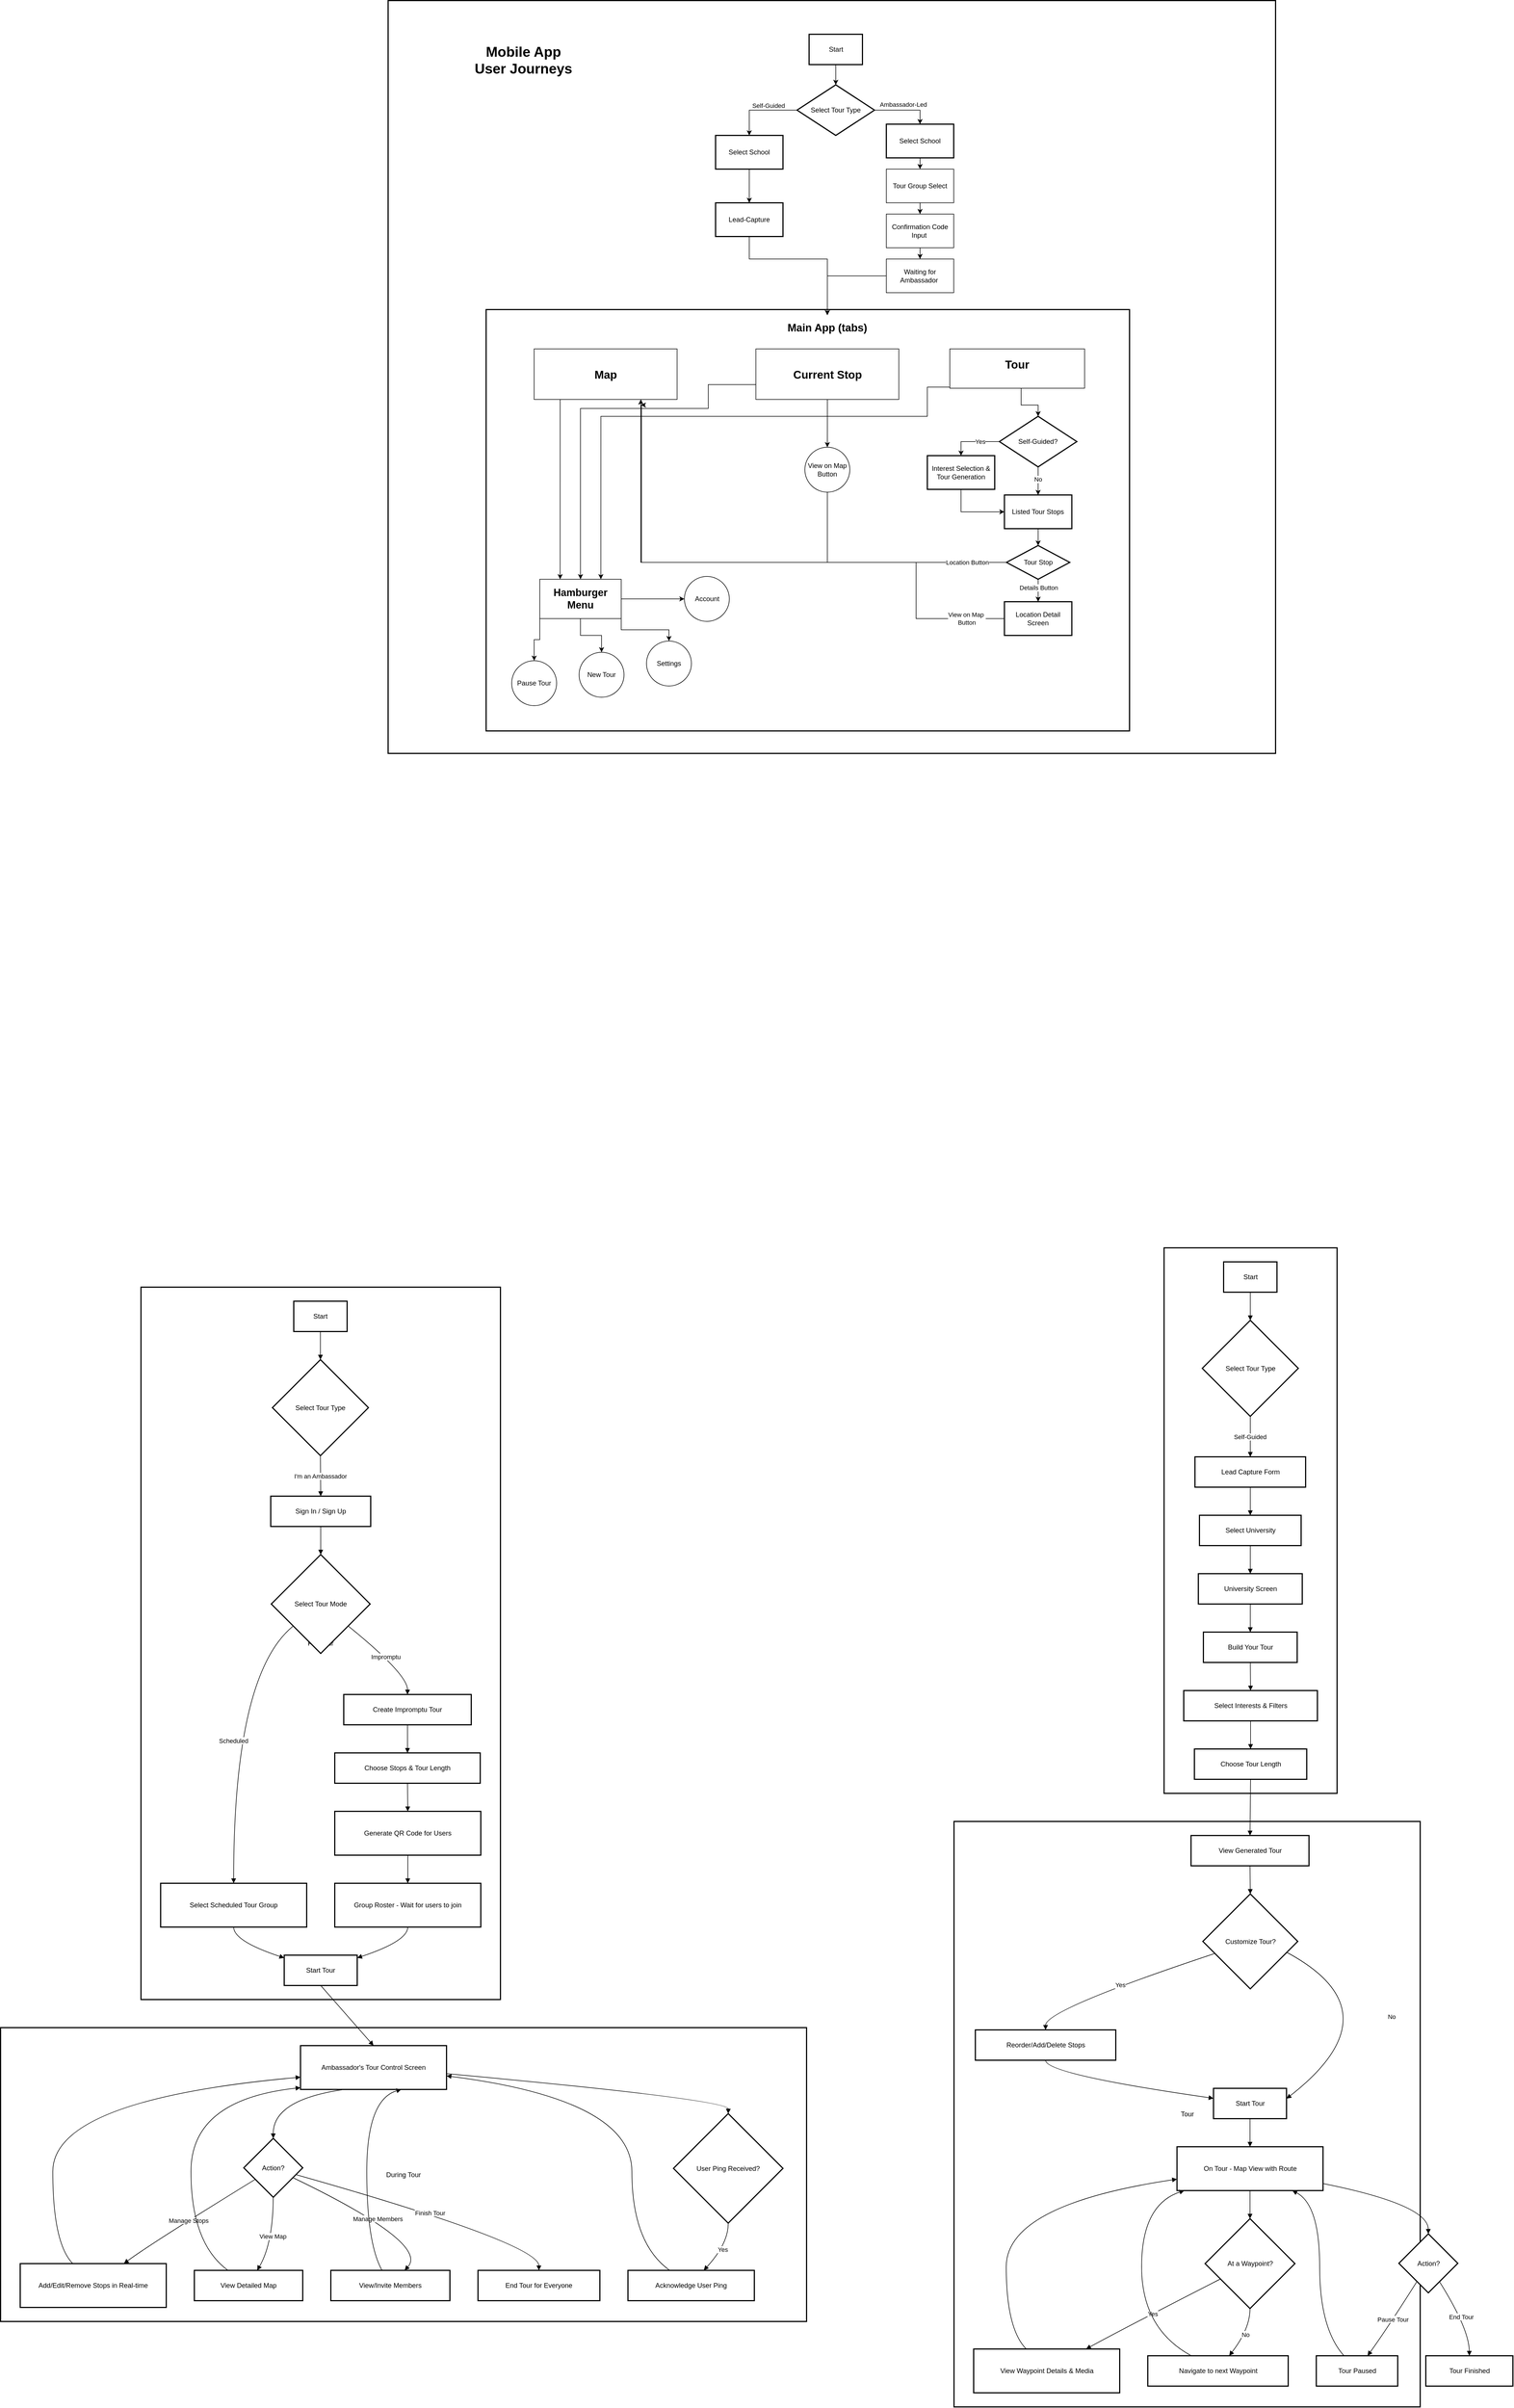 <mxfile version="28.1.2">
  <diagram name="Page-1" id="vpEQLEj9YnRDhis9yvVw">
    <mxGraphModel dx="3308" dy="1837" grid="1" gridSize="10" guides="1" tooltips="1" connect="1" arrows="1" fold="1" page="1" pageScale="1" pageWidth="850" pageHeight="1100" math="0" shadow="0">
      <root>
        <mxCell id="0" />
        <mxCell id="1" parent="0" />
        <mxCell id="KLSkpIB5NiqMdhKE8LB_-2" value="Tour" style="whiteSpace=wrap;strokeWidth=2;" parent="1" vertex="1">
          <mxGeometry x="227.5" y="3261" width="830" height="1042" as="geometry" />
        </mxCell>
        <mxCell id="KLSkpIB5NiqMdhKE8LB_-3" value="Pre-Tour" style="whiteSpace=wrap;strokeWidth=2;" parent="1" vertex="1">
          <mxGeometry x="601.5" y="2240" width="308" height="971" as="geometry" />
        </mxCell>
        <mxCell id="KLSkpIB5NiqMdhKE8LB_-4" value="Start" style="whiteSpace=wrap;strokeWidth=2;" parent="1" vertex="1">
          <mxGeometry x="707.5" y="2265" width="95" height="54" as="geometry" />
        </mxCell>
        <mxCell id="KLSkpIB5NiqMdhKE8LB_-5" value="Select Tour Type" style="rhombus;strokeWidth=2;whiteSpace=wrap;" parent="1" vertex="1">
          <mxGeometry x="669.5" y="2369" width="171" height="171" as="geometry" />
        </mxCell>
        <mxCell id="KLSkpIB5NiqMdhKE8LB_-6" value="Lead Capture Form" style="whiteSpace=wrap;strokeWidth=2;" parent="1" vertex="1">
          <mxGeometry x="656.5" y="2612" width="197" height="54" as="geometry" />
        </mxCell>
        <mxCell id="KLSkpIB5NiqMdhKE8LB_-7" value="Select University" style="whiteSpace=wrap;strokeWidth=2;" parent="1" vertex="1">
          <mxGeometry x="664.5" y="2716" width="181" height="54" as="geometry" />
        </mxCell>
        <mxCell id="KLSkpIB5NiqMdhKE8LB_-8" value="University Screen" style="whiteSpace=wrap;strokeWidth=2;" parent="1" vertex="1">
          <mxGeometry x="662.5" y="2820" width="185" height="54" as="geometry" />
        </mxCell>
        <mxCell id="KLSkpIB5NiqMdhKE8LB_-9" value="Build Your Tour" style="whiteSpace=wrap;strokeWidth=2;" parent="1" vertex="1">
          <mxGeometry x="671.5" y="2924" width="167" height="54" as="geometry" />
        </mxCell>
        <mxCell id="KLSkpIB5NiqMdhKE8LB_-10" value="Select Interests &amp; Filters" style="whiteSpace=wrap;strokeWidth=2;" parent="1" vertex="1">
          <mxGeometry x="636.5" y="3028" width="238" height="54" as="geometry" />
        </mxCell>
        <mxCell id="KLSkpIB5NiqMdhKE8LB_-11" value="Choose Tour Length" style="whiteSpace=wrap;strokeWidth=2;" parent="1" vertex="1">
          <mxGeometry x="655.5" y="3132" width="200" height="54" as="geometry" />
        </mxCell>
        <mxCell id="KLSkpIB5NiqMdhKE8LB_-12" value="View Generated Tour" style="whiteSpace=wrap;strokeWidth=2;" parent="1" vertex="1">
          <mxGeometry x="649.5" y="3286" width="210" height="54" as="geometry" />
        </mxCell>
        <mxCell id="KLSkpIB5NiqMdhKE8LB_-13" value="Customize Tour?" style="rhombus;strokeWidth=2;whiteSpace=wrap;" parent="1" vertex="1">
          <mxGeometry x="670.5" y="3390" width="169" height="169" as="geometry" />
        </mxCell>
        <mxCell id="KLSkpIB5NiqMdhKE8LB_-14" value="Reorder/Add/Delete Stops" style="whiteSpace=wrap;strokeWidth=2;" parent="1" vertex="1">
          <mxGeometry x="265.5" y="3632" width="250" height="54" as="geometry" />
        </mxCell>
        <mxCell id="KLSkpIB5NiqMdhKE8LB_-15" value="Start Tour" style="whiteSpace=wrap;strokeWidth=2;" parent="1" vertex="1">
          <mxGeometry x="689.5" y="3736" width="130" height="54" as="geometry" />
        </mxCell>
        <mxCell id="KLSkpIB5NiqMdhKE8LB_-16" value="On Tour - Map View with Route" style="whiteSpace=wrap;strokeWidth=2;" parent="1" vertex="1">
          <mxGeometry x="624.5" y="3840" width="260" height="78" as="geometry" />
        </mxCell>
        <mxCell id="KLSkpIB5NiqMdhKE8LB_-17" value="At a Waypoint?" style="rhombus;strokeWidth=2;whiteSpace=wrap;" parent="1" vertex="1">
          <mxGeometry x="674.5" y="3968" width="160" height="160" as="geometry" />
        </mxCell>
        <mxCell id="KLSkpIB5NiqMdhKE8LB_-18" value="View Waypoint Details &amp; Media" style="whiteSpace=wrap;strokeWidth=2;" parent="1" vertex="1">
          <mxGeometry x="262.5" y="4200" width="260" height="78" as="geometry" />
        </mxCell>
        <mxCell id="KLSkpIB5NiqMdhKE8LB_-19" value="Navigate to next Waypoint" style="whiteSpace=wrap;strokeWidth=2;" parent="1" vertex="1">
          <mxGeometry x="572.5" y="4212" width="250" height="54" as="geometry" />
        </mxCell>
        <mxCell id="KLSkpIB5NiqMdhKE8LB_-20" value="Action?" style="rhombus;strokeWidth=2;whiteSpace=wrap;" parent="1" vertex="1">
          <mxGeometry x="1019.5" y="3995" width="105" height="105" as="geometry" />
        </mxCell>
        <mxCell id="KLSkpIB5NiqMdhKE8LB_-21" value="Tour Paused" style="whiteSpace=wrap;strokeWidth=2;" parent="1" vertex="1">
          <mxGeometry x="872.5" y="4212" width="145" height="54" as="geometry" />
        </mxCell>
        <mxCell id="KLSkpIB5NiqMdhKE8LB_-22" value="Tour Finished" style="whiteSpace=wrap;strokeWidth=2;" parent="1" vertex="1">
          <mxGeometry x="1067.5" y="4212" width="155" height="54" as="geometry" />
        </mxCell>
        <mxCell id="KLSkpIB5NiqMdhKE8LB_-23" value="" style="curved=1;startArrow=none;endArrow=block;exitX=0.5;exitY=1;entryX=0.5;entryY=0;rounded=0;" parent="1" source="KLSkpIB5NiqMdhKE8LB_-4" target="KLSkpIB5NiqMdhKE8LB_-5" edge="1">
          <mxGeometry relative="1" as="geometry">
            <Array as="points" />
          </mxGeometry>
        </mxCell>
        <mxCell id="KLSkpIB5NiqMdhKE8LB_-24" value="Self-Guided" style="curved=1;startArrow=none;endArrow=block;exitX=0.5;exitY=1;entryX=0.5;entryY=0.01;rounded=0;" parent="1" source="KLSkpIB5NiqMdhKE8LB_-5" target="KLSkpIB5NiqMdhKE8LB_-6" edge="1">
          <mxGeometry relative="1" as="geometry">
            <Array as="points" />
          </mxGeometry>
        </mxCell>
        <mxCell id="KLSkpIB5NiqMdhKE8LB_-25" value="" style="curved=1;startArrow=none;endArrow=block;exitX=0.5;exitY=1.01;entryX=0.5;entryY=0.01;rounded=0;" parent="1" source="KLSkpIB5NiqMdhKE8LB_-6" target="KLSkpIB5NiqMdhKE8LB_-7" edge="1">
          <mxGeometry relative="1" as="geometry">
            <Array as="points" />
          </mxGeometry>
        </mxCell>
        <mxCell id="KLSkpIB5NiqMdhKE8LB_-26" value="" style="curved=1;startArrow=none;endArrow=block;exitX=0.5;exitY=1.01;entryX=0.5;entryY=0.01;rounded=0;" parent="1" source="KLSkpIB5NiqMdhKE8LB_-7" target="KLSkpIB5NiqMdhKE8LB_-8" edge="1">
          <mxGeometry relative="1" as="geometry">
            <Array as="points" />
          </mxGeometry>
        </mxCell>
        <mxCell id="KLSkpIB5NiqMdhKE8LB_-27" value="" style="curved=1;startArrow=none;endArrow=block;exitX=0.5;exitY=1.01;entryX=0.5;entryY=0.01;rounded=0;" parent="1" source="KLSkpIB5NiqMdhKE8LB_-8" target="KLSkpIB5NiqMdhKE8LB_-9" edge="1">
          <mxGeometry relative="1" as="geometry">
            <Array as="points" />
          </mxGeometry>
        </mxCell>
        <mxCell id="KLSkpIB5NiqMdhKE8LB_-28" value="" style="curved=1;startArrow=none;endArrow=block;exitX=0.5;exitY=1.01;entryX=0.5;entryY=0.01;rounded=0;" parent="1" source="KLSkpIB5NiqMdhKE8LB_-9" target="KLSkpIB5NiqMdhKE8LB_-10" edge="1">
          <mxGeometry relative="1" as="geometry">
            <Array as="points" />
          </mxGeometry>
        </mxCell>
        <mxCell id="KLSkpIB5NiqMdhKE8LB_-29" value="" style="curved=1;startArrow=none;endArrow=block;exitX=0.5;exitY=1.01;entryX=0.5;entryY=0.01;rounded=0;" parent="1" source="KLSkpIB5NiqMdhKE8LB_-10" target="KLSkpIB5NiqMdhKE8LB_-11" edge="1">
          <mxGeometry relative="1" as="geometry">
            <Array as="points" />
          </mxGeometry>
        </mxCell>
        <mxCell id="KLSkpIB5NiqMdhKE8LB_-30" value="" style="curved=1;startArrow=none;endArrow=block;exitX=0.5;exitY=1.01;entryX=0.5;entryY=0.01;rounded=0;" parent="1" source="KLSkpIB5NiqMdhKE8LB_-11" target="KLSkpIB5NiqMdhKE8LB_-12" edge="1">
          <mxGeometry relative="1" as="geometry">
            <Array as="points" />
          </mxGeometry>
        </mxCell>
        <mxCell id="KLSkpIB5NiqMdhKE8LB_-31" value="" style="curved=1;startArrow=none;endArrow=block;exitX=0.5;exitY=1.01;entryX=0.5;entryY=0;rounded=0;" parent="1" source="KLSkpIB5NiqMdhKE8LB_-12" target="KLSkpIB5NiqMdhKE8LB_-13" edge="1">
          <mxGeometry relative="1" as="geometry">
            <Array as="points" />
          </mxGeometry>
        </mxCell>
        <mxCell id="KLSkpIB5NiqMdhKE8LB_-32" value="Yes" style="curved=1;startArrow=none;endArrow=block;exitX=0;exitY=0.67;entryX=0.5;entryY=0;rounded=0;" parent="1" source="KLSkpIB5NiqMdhKE8LB_-13" target="KLSkpIB5NiqMdhKE8LB_-14" edge="1">
          <mxGeometry relative="1" as="geometry">
            <Array as="points">
              <mxPoint x="390.5" y="3596" />
            </Array>
          </mxGeometry>
        </mxCell>
        <mxCell id="KLSkpIB5NiqMdhKE8LB_-33" value="No" style="curved=1;startArrow=none;endArrow=block;exitX=1;exitY=0.65;entryX=1;entryY=0.34;rounded=0;" parent="1" source="KLSkpIB5NiqMdhKE8LB_-13" target="KLSkpIB5NiqMdhKE8LB_-15" edge="1">
          <mxGeometry relative="1" as="geometry">
            <Array as="points">
              <mxPoint x="1017.5" y="3600" />
            </Array>
          </mxGeometry>
        </mxCell>
        <mxCell id="KLSkpIB5NiqMdhKE8LB_-34" value="" style="curved=1;startArrow=none;endArrow=block;exitX=0.5;exitY=1;entryX=0;entryY=0.33;rounded=0;" parent="1" source="KLSkpIB5NiqMdhKE8LB_-14" target="KLSkpIB5NiqMdhKE8LB_-15" edge="1">
          <mxGeometry relative="1" as="geometry">
            <Array as="points">
              <mxPoint x="390.5" y="3711" />
            </Array>
          </mxGeometry>
        </mxCell>
        <mxCell id="KLSkpIB5NiqMdhKE8LB_-35" value="" style="curved=1;startArrow=none;endArrow=block;exitX=0.5;exitY=1;entryX=0.5;entryY=0;rounded=0;" parent="1" source="KLSkpIB5NiqMdhKE8LB_-15" target="KLSkpIB5NiqMdhKE8LB_-16" edge="1">
          <mxGeometry relative="1" as="geometry">
            <Array as="points" />
          </mxGeometry>
        </mxCell>
        <mxCell id="KLSkpIB5NiqMdhKE8LB_-36" value="" style="curved=1;startArrow=none;endArrow=block;exitX=0.5;exitY=1;entryX=0.5;entryY=0;rounded=0;" parent="1" source="KLSkpIB5NiqMdhKE8LB_-16" target="KLSkpIB5NiqMdhKE8LB_-17" edge="1">
          <mxGeometry relative="1" as="geometry">
            <Array as="points" />
          </mxGeometry>
        </mxCell>
        <mxCell id="KLSkpIB5NiqMdhKE8LB_-37" value="Yes" style="curved=1;startArrow=none;endArrow=block;exitX=0;exitY=0.76;entryX=0.77;entryY=0;rounded=0;" parent="1" source="KLSkpIB5NiqMdhKE8LB_-17" target="KLSkpIB5NiqMdhKE8LB_-18" edge="1">
          <mxGeometry relative="1" as="geometry">
            <Array as="points">
              <mxPoint x="528.5" y="4164" />
            </Array>
          </mxGeometry>
        </mxCell>
        <mxCell id="KLSkpIB5NiqMdhKE8LB_-38" value="" style="curved=1;startArrow=none;endArrow=block;exitX=0.36;exitY=0;entryX=0;entryY=0.74;rounded=0;" parent="1" source="KLSkpIB5NiqMdhKE8LB_-18" target="KLSkpIB5NiqMdhKE8LB_-16" edge="1">
          <mxGeometry relative="1" as="geometry">
            <Array as="points">
              <mxPoint x="320.5" y="4164" />
              <mxPoint x="320.5" y="3943" />
            </Array>
          </mxGeometry>
        </mxCell>
        <mxCell id="KLSkpIB5NiqMdhKE8LB_-39" value="No" style="curved=1;startArrow=none;endArrow=block;exitX=0.5;exitY=1;entryX=0.58;entryY=0;rounded=0;" parent="1" source="KLSkpIB5NiqMdhKE8LB_-17" target="KLSkpIB5NiqMdhKE8LB_-19" edge="1">
          <mxGeometry relative="1" as="geometry">
            <Array as="points">
              <mxPoint x="754.5" y="4164" />
            </Array>
          </mxGeometry>
        </mxCell>
        <mxCell id="KLSkpIB5NiqMdhKE8LB_-40" value="" style="curved=1;startArrow=none;endArrow=block;exitX=0.31;exitY=0;entryX=0.05;entryY=1;rounded=0;" parent="1" source="KLSkpIB5NiqMdhKE8LB_-19" target="KLSkpIB5NiqMdhKE8LB_-16" edge="1">
          <mxGeometry relative="1" as="geometry">
            <Array as="points">
              <mxPoint x="561.5" y="4164" />
              <mxPoint x="561.5" y="3943" />
            </Array>
          </mxGeometry>
        </mxCell>
        <mxCell id="KLSkpIB5NiqMdhKE8LB_-41" value="" style="curved=1;startArrow=none;endArrow=block;exitX=1;exitY=0.84;entryX=0.5;entryY=0;rounded=0;" parent="1" source="KLSkpIB5NiqMdhKE8LB_-16" target="KLSkpIB5NiqMdhKE8LB_-20" edge="1">
          <mxGeometry relative="1" as="geometry">
            <Array as="points">
              <mxPoint x="1071.5" y="3943" />
            </Array>
          </mxGeometry>
        </mxCell>
        <mxCell id="KLSkpIB5NiqMdhKE8LB_-42" value="Pause Tour" style="curved=1;startArrow=none;endArrow=block;exitX=0.18;exitY=1.01;entryX=0.63;entryY=0;rounded=0;" parent="1" source="KLSkpIB5NiqMdhKE8LB_-20" target="KLSkpIB5NiqMdhKE8LB_-21" edge="1">
          <mxGeometry relative="1" as="geometry">
            <Array as="points">
              <mxPoint x="998.5" y="4164" />
            </Array>
          </mxGeometry>
        </mxCell>
        <mxCell id="KLSkpIB5NiqMdhKE8LB_-43" value="" style="curved=1;startArrow=none;endArrow=block;exitX=0.34;exitY=0;entryX=0.79;entryY=1;rounded=0;" parent="1" source="KLSkpIB5NiqMdhKE8LB_-21" target="KLSkpIB5NiqMdhKE8LB_-16" edge="1">
          <mxGeometry relative="1" as="geometry">
            <Array as="points">
              <mxPoint x="878.5" y="4164" />
              <mxPoint x="878.5" y="3943" />
            </Array>
          </mxGeometry>
        </mxCell>
        <mxCell id="KLSkpIB5NiqMdhKE8LB_-44" value="End Tour" style="curved=1;startArrow=none;endArrow=block;exitX=0.81;exitY=1.01;entryX=0.5;entryY=0;rounded=0;" parent="1" source="KLSkpIB5NiqMdhKE8LB_-20" target="KLSkpIB5NiqMdhKE8LB_-22" edge="1">
          <mxGeometry relative="1" as="geometry">
            <Array as="points">
              <mxPoint x="1144.5" y="4164" />
            </Array>
          </mxGeometry>
        </mxCell>
        <mxCell id="KLSkpIB5NiqMdhKE8LB_-48" value="" style="whiteSpace=wrap;strokeWidth=2;movable=0;resizable=0;rotatable=0;deletable=0;editable=0;locked=1;connectable=0;" parent="1" vertex="1">
          <mxGeometry x="-780" y="20" width="1580" height="1340" as="geometry" />
        </mxCell>
        <mxCell id="KLSkpIB5NiqMdhKE8LB_-55" value="" style="edgeStyle=orthogonalEdgeStyle;rounded=0;orthogonalLoop=1;jettySize=auto;html=1;entryX=0.5;entryY=0;entryDx=0;entryDy=0;exitX=1;exitY=0.5;exitDx=0;exitDy=0;" parent="1" source="KLSkpIB5NiqMdhKE8LB_-47" target="A9Cf3uyu7j9KXaWJXi1I-14" edge="1">
          <mxGeometry relative="1" as="geometry">
            <mxPoint x="240" y="320" as="targetPoint" />
            <Array as="points">
              <mxPoint x="167" y="215" />
            </Array>
          </mxGeometry>
        </mxCell>
        <mxCell id="KLSkpIB5NiqMdhKE8LB_-56" value="Ambassador-Led" style="edgeLabel;html=1;align=center;verticalAlign=middle;resizable=0;points=[];" parent="KLSkpIB5NiqMdhKE8LB_-55" vertex="1" connectable="0">
          <mxGeometry x="-0.42" y="-2" relative="1" as="geometry">
            <mxPoint x="20" y="-12" as="offset" />
          </mxGeometry>
        </mxCell>
        <mxCell id="KLSkpIB5NiqMdhKE8LB_-58" value="During Tour" style="whiteSpace=wrap;strokeWidth=2;" parent="1" vertex="1">
          <mxGeometry x="-1470" y="3628" width="1435" height="523" as="geometry" />
        </mxCell>
        <mxCell id="KLSkpIB5NiqMdhKE8LB_-59" value="Pre-Tour" style="whiteSpace=wrap;strokeWidth=2;" parent="1" vertex="1">
          <mxGeometry x="-1220" y="2310" width="640" height="1268" as="geometry" />
        </mxCell>
        <mxCell id="KLSkpIB5NiqMdhKE8LB_-60" value="Start" style="whiteSpace=wrap;strokeWidth=2;" parent="1" vertex="1">
          <mxGeometry x="-948" y="2335" width="95" height="54" as="geometry" />
        </mxCell>
        <mxCell id="KLSkpIB5NiqMdhKE8LB_-61" value="Select Tour Type" style="rhombus;strokeWidth=2;whiteSpace=wrap;" parent="1" vertex="1">
          <mxGeometry x="-986" y="2439" width="171" height="171" as="geometry" />
        </mxCell>
        <mxCell id="KLSkpIB5NiqMdhKE8LB_-62" value="Sign In / Sign Up" style="whiteSpace=wrap;strokeWidth=2;" parent="1" vertex="1">
          <mxGeometry x="-989" y="2682" width="178" height="54" as="geometry" />
        </mxCell>
        <mxCell id="KLSkpIB5NiqMdhKE8LB_-63" value="Select Tour Mode" style="rhombus;strokeWidth=2;whiteSpace=wrap;" parent="1" vertex="1">
          <mxGeometry x="-988" y="2786" width="176" height="176" as="geometry" />
        </mxCell>
        <mxCell id="KLSkpIB5NiqMdhKE8LB_-64" value="Select Scheduled Tour Group" style="whiteSpace=wrap;strokeWidth=2;" parent="1" vertex="1">
          <mxGeometry x="-1185" y="3371" width="260" height="78" as="geometry" />
        </mxCell>
        <mxCell id="KLSkpIB5NiqMdhKE8LB_-65" value="Create Impromptu Tour" style="whiteSpace=wrap;strokeWidth=2;" parent="1" vertex="1">
          <mxGeometry x="-859" y="3035" width="227" height="54" as="geometry" />
        </mxCell>
        <mxCell id="KLSkpIB5NiqMdhKE8LB_-66" value="Choose Stops &amp; Tour Length" style="whiteSpace=wrap;strokeWidth=2;" parent="1" vertex="1">
          <mxGeometry x="-875" y="3139" width="259" height="54" as="geometry" />
        </mxCell>
        <mxCell id="KLSkpIB5NiqMdhKE8LB_-67" value="Generate QR Code for Users" style="whiteSpace=wrap;strokeWidth=2;" parent="1" vertex="1">
          <mxGeometry x="-875" y="3243" width="260" height="78" as="geometry" />
        </mxCell>
        <mxCell id="KLSkpIB5NiqMdhKE8LB_-68" value="Group Roster - Wait for users to join" style="whiteSpace=wrap;strokeWidth=2;" parent="1" vertex="1">
          <mxGeometry x="-875" y="3371" width="260" height="78" as="geometry" />
        </mxCell>
        <mxCell id="KLSkpIB5NiqMdhKE8LB_-69" value="Start Tour" style="whiteSpace=wrap;strokeWidth=2;" parent="1" vertex="1">
          <mxGeometry x="-965" y="3499" width="130" height="54" as="geometry" />
        </mxCell>
        <mxCell id="KLSkpIB5NiqMdhKE8LB_-70" value="Ambassador&#39;s Tour Control Screen" style="whiteSpace=wrap;strokeWidth=2;" parent="1" vertex="1">
          <mxGeometry x="-936" y="3660" width="260" height="78" as="geometry" />
        </mxCell>
        <mxCell id="KLSkpIB5NiqMdhKE8LB_-71" value="Action?" style="rhombus;strokeWidth=2;whiteSpace=wrap;" parent="1" vertex="1">
          <mxGeometry x="-1037" y="3825" width="105" height="105" as="geometry" />
        </mxCell>
        <mxCell id="KLSkpIB5NiqMdhKE8LB_-72" value="Add/Edit/Remove Stops in Real-time" style="whiteSpace=wrap;strokeWidth=2;" parent="1" vertex="1">
          <mxGeometry x="-1435" y="4048" width="260" height="78" as="geometry" />
        </mxCell>
        <mxCell id="KLSkpIB5NiqMdhKE8LB_-73" value="View Detailed Map" style="whiteSpace=wrap;strokeWidth=2;" parent="1" vertex="1">
          <mxGeometry x="-1125" y="4060" width="193" height="54" as="geometry" />
        </mxCell>
        <mxCell id="KLSkpIB5NiqMdhKE8LB_-74" value="View/Invite Members" style="whiteSpace=wrap;strokeWidth=2;" parent="1" vertex="1">
          <mxGeometry x="-882" y="4060" width="212" height="54" as="geometry" />
        </mxCell>
        <mxCell id="KLSkpIB5NiqMdhKE8LB_-75" value="End Tour for Everyone" style="whiteSpace=wrap;strokeWidth=2;" parent="1" vertex="1">
          <mxGeometry x="-620" y="4060" width="217" height="54" as="geometry" />
        </mxCell>
        <mxCell id="KLSkpIB5NiqMdhKE8LB_-76" value="User Ping Received?" style="rhombus;strokeWidth=2;whiteSpace=wrap;" parent="1" vertex="1">
          <mxGeometry x="-272" y="3781" width="195" height="195" as="geometry" />
        </mxCell>
        <mxCell id="KLSkpIB5NiqMdhKE8LB_-77" value="Acknowledge User Ping" style="whiteSpace=wrap;strokeWidth=2;" parent="1" vertex="1">
          <mxGeometry x="-353" y="4060" width="225" height="54" as="geometry" />
        </mxCell>
        <mxCell id="KLSkpIB5NiqMdhKE8LB_-78" value="" style="curved=1;startArrow=none;endArrow=block;exitX=0.5;exitY=1;entryX=0.5;entryY=0;rounded=0;" parent="1" source="KLSkpIB5NiqMdhKE8LB_-60" target="KLSkpIB5NiqMdhKE8LB_-61" edge="1">
          <mxGeometry relative="1" as="geometry">
            <Array as="points" />
          </mxGeometry>
        </mxCell>
        <mxCell id="KLSkpIB5NiqMdhKE8LB_-79" value="I&#39;m an Ambassador" style="curved=1;startArrow=none;endArrow=block;exitX=0.5;exitY=1;entryX=0.5;entryY=0.01;rounded=0;" parent="1" source="KLSkpIB5NiqMdhKE8LB_-61" target="KLSkpIB5NiqMdhKE8LB_-62" edge="1">
          <mxGeometry relative="1" as="geometry">
            <Array as="points" />
          </mxGeometry>
        </mxCell>
        <mxCell id="KLSkpIB5NiqMdhKE8LB_-80" value="" style="curved=1;startArrow=none;endArrow=block;exitX=0.5;exitY=1.01;entryX=0.5;entryY=0;rounded=0;" parent="1" source="KLSkpIB5NiqMdhKE8LB_-62" target="KLSkpIB5NiqMdhKE8LB_-63" edge="1">
          <mxGeometry relative="1" as="geometry">
            <Array as="points" />
          </mxGeometry>
        </mxCell>
        <mxCell id="KLSkpIB5NiqMdhKE8LB_-81" value="Scheduled" style="curved=1;startArrow=none;endArrow=block;exitX=0;exitY=0.9;entryX=0.5;entryY=0;rounded=0;" parent="1" source="KLSkpIB5NiqMdhKE8LB_-63" target="KLSkpIB5NiqMdhKE8LB_-64" edge="1">
          <mxGeometry relative="1" as="geometry">
            <Array as="points">
              <mxPoint x="-1055" y="2999" />
            </Array>
          </mxGeometry>
        </mxCell>
        <mxCell id="KLSkpIB5NiqMdhKE8LB_-82" value="Impromptu" style="curved=1;startArrow=none;endArrow=block;exitX=1;exitY=0.9;entryX=0.5;entryY=0;rounded=0;" parent="1" source="KLSkpIB5NiqMdhKE8LB_-63" target="KLSkpIB5NiqMdhKE8LB_-65" edge="1">
          <mxGeometry relative="1" as="geometry">
            <Array as="points">
              <mxPoint x="-745" y="2999" />
            </Array>
          </mxGeometry>
        </mxCell>
        <mxCell id="KLSkpIB5NiqMdhKE8LB_-83" value="" style="curved=1;startArrow=none;endArrow=block;exitX=0.5;exitY=1;entryX=0.5;entryY=0;rounded=0;" parent="1" source="KLSkpIB5NiqMdhKE8LB_-65" target="KLSkpIB5NiqMdhKE8LB_-66" edge="1">
          <mxGeometry relative="1" as="geometry">
            <Array as="points" />
          </mxGeometry>
        </mxCell>
        <mxCell id="KLSkpIB5NiqMdhKE8LB_-84" value="" style="curved=1;startArrow=none;endArrow=block;exitX=0.5;exitY=1;entryX=0.5;entryY=0;rounded=0;" parent="1" source="KLSkpIB5NiqMdhKE8LB_-66" target="KLSkpIB5NiqMdhKE8LB_-67" edge="1">
          <mxGeometry relative="1" as="geometry">
            <Array as="points" />
          </mxGeometry>
        </mxCell>
        <mxCell id="KLSkpIB5NiqMdhKE8LB_-85" value="" style="curved=1;startArrow=none;endArrow=block;exitX=0.5;exitY=1;entryX=0.5;entryY=0;rounded=0;" parent="1" source="KLSkpIB5NiqMdhKE8LB_-67" target="KLSkpIB5NiqMdhKE8LB_-68" edge="1">
          <mxGeometry relative="1" as="geometry">
            <Array as="points" />
          </mxGeometry>
        </mxCell>
        <mxCell id="KLSkpIB5NiqMdhKE8LB_-86" value="" style="curved=1;startArrow=none;endArrow=block;exitX=0.5;exitY=1;entryX=1;entryY=0.09;rounded=0;" parent="1" source="KLSkpIB5NiqMdhKE8LB_-68" target="KLSkpIB5NiqMdhKE8LB_-69" edge="1">
          <mxGeometry relative="1" as="geometry">
            <Array as="points">
              <mxPoint x="-745" y="3474" />
            </Array>
          </mxGeometry>
        </mxCell>
        <mxCell id="KLSkpIB5NiqMdhKE8LB_-87" value="" style="curved=1;startArrow=none;endArrow=block;exitX=0.5;exitY=1;entryX=0;entryY=0.09;rounded=0;" parent="1" source="KLSkpIB5NiqMdhKE8LB_-64" target="KLSkpIB5NiqMdhKE8LB_-69" edge="1">
          <mxGeometry relative="1" as="geometry">
            <Array as="points">
              <mxPoint x="-1055" y="3474" />
            </Array>
          </mxGeometry>
        </mxCell>
        <mxCell id="KLSkpIB5NiqMdhKE8LB_-88" value="" style="curved=1;startArrow=none;endArrow=block;exitX=0.5;exitY=1;entryX=0.5;entryY=0;rounded=0;" parent="1" source="KLSkpIB5NiqMdhKE8LB_-69" target="KLSkpIB5NiqMdhKE8LB_-70" edge="1">
          <mxGeometry relative="1" as="geometry">
            <Array as="points" />
          </mxGeometry>
        </mxCell>
        <mxCell id="KLSkpIB5NiqMdhKE8LB_-89" value="" style="curved=1;startArrow=none;endArrow=block;exitX=0.3;exitY=1;entryX=0.5;entryY=0;rounded=0;" parent="1" source="KLSkpIB5NiqMdhKE8LB_-70" target="KLSkpIB5NiqMdhKE8LB_-71" edge="1">
          <mxGeometry relative="1" as="geometry">
            <Array as="points">
              <mxPoint x="-985" y="3756" />
            </Array>
          </mxGeometry>
        </mxCell>
        <mxCell id="KLSkpIB5NiqMdhKE8LB_-90" value="Manage Stops" style="curved=1;startArrow=none;endArrow=block;exitX=0;exitY=0.82;entryX=0.71;entryY=0;rounded=0;" parent="1" source="KLSkpIB5NiqMdhKE8LB_-71" target="KLSkpIB5NiqMdhKE8LB_-72" edge="1">
          <mxGeometry relative="1" as="geometry">
            <Array as="points">
              <mxPoint x="-1202" y="4012" />
            </Array>
          </mxGeometry>
        </mxCell>
        <mxCell id="KLSkpIB5NiqMdhKE8LB_-91" value="" style="curved=1;startArrow=none;endArrow=block;exitX=0.36;exitY=0;entryX=0;entryY=0.72;rounded=0;" parent="1" source="KLSkpIB5NiqMdhKE8LB_-72" target="KLSkpIB5NiqMdhKE8LB_-70" edge="1">
          <mxGeometry relative="1" as="geometry">
            <Array as="points">
              <mxPoint x="-1377" y="4012" />
              <mxPoint x="-1377" y="3756" />
            </Array>
          </mxGeometry>
        </mxCell>
        <mxCell id="KLSkpIB5NiqMdhKE8LB_-92" value="View Map" style="curved=1;startArrow=none;endArrow=block;exitX=0.5;exitY=1.01;entryX=0.58;entryY=0;rounded=0;" parent="1" source="KLSkpIB5NiqMdhKE8LB_-71" target="KLSkpIB5NiqMdhKE8LB_-73" edge="1">
          <mxGeometry relative="1" as="geometry">
            <Array as="points">
              <mxPoint x="-985" y="4012" />
            </Array>
          </mxGeometry>
        </mxCell>
        <mxCell id="KLSkpIB5NiqMdhKE8LB_-93" value="" style="curved=1;startArrow=none;endArrow=block;exitX=0.31;exitY=0;entryX=0;entryY=0.96;rounded=0;" parent="1" source="KLSkpIB5NiqMdhKE8LB_-73" target="KLSkpIB5NiqMdhKE8LB_-70" edge="1">
          <mxGeometry relative="1" as="geometry">
            <Array as="points">
              <mxPoint x="-1131" y="4012" />
              <mxPoint x="-1131" y="3756" />
            </Array>
          </mxGeometry>
        </mxCell>
        <mxCell id="KLSkpIB5NiqMdhKE8LB_-94" value="Manage Members" style="curved=1;startArrow=none;endArrow=block;exitX=1;exitY=0.75;entryX=0.62;entryY=0;rounded=0;" parent="1" source="KLSkpIB5NiqMdhKE8LB_-71" target="KLSkpIB5NiqMdhKE8LB_-74" edge="1">
          <mxGeometry relative="1" as="geometry">
            <Array as="points">
              <mxPoint x="-706" y="4012" />
            </Array>
          </mxGeometry>
        </mxCell>
        <mxCell id="KLSkpIB5NiqMdhKE8LB_-95" value="" style="curved=1;startArrow=none;endArrow=block;exitX=0.43;exitY=0;entryX=0.69;entryY=1;rounded=0;" parent="1" source="KLSkpIB5NiqMdhKE8LB_-74" target="KLSkpIB5NiqMdhKE8LB_-70" edge="1">
          <mxGeometry relative="1" as="geometry">
            <Array as="points">
              <mxPoint x="-818" y="4012" />
              <mxPoint x="-818" y="3756" />
            </Array>
          </mxGeometry>
        </mxCell>
        <mxCell id="KLSkpIB5NiqMdhKE8LB_-96" value="Finish Tour" style="curved=1;startArrow=none;endArrow=block;exitX=1;exitY=0.65;entryX=0.5;entryY=0;rounded=0;" parent="1" source="KLSkpIB5NiqMdhKE8LB_-71" target="KLSkpIB5NiqMdhKE8LB_-75" edge="1">
          <mxGeometry relative="1" as="geometry">
            <Array as="points">
              <mxPoint x="-512" y="4012" />
            </Array>
          </mxGeometry>
        </mxCell>
        <mxCell id="KLSkpIB5NiqMdhKE8LB_-97" value="" style="curved=1;startArrow=none;endArrow=block;exitX=1;exitY=0.64;entryX=0.5;entryY=0;rounded=0;" parent="1" source="KLSkpIB5NiqMdhKE8LB_-70" target="KLSkpIB5NiqMdhKE8LB_-76" edge="1">
          <mxGeometry relative="1" as="geometry">
            <Array as="points">
              <mxPoint x="-174" y="3756" />
            </Array>
          </mxGeometry>
        </mxCell>
        <mxCell id="KLSkpIB5NiqMdhKE8LB_-98" value="Yes" style="curved=1;startArrow=none;endArrow=block;exitX=0.5;exitY=1;entryX=0.6;entryY=0;rounded=0;" parent="1" source="KLSkpIB5NiqMdhKE8LB_-76" target="KLSkpIB5NiqMdhKE8LB_-77" edge="1">
          <mxGeometry relative="1" as="geometry">
            <Array as="points">
              <mxPoint x="-174" y="4012" />
            </Array>
          </mxGeometry>
        </mxCell>
        <mxCell id="A9Cf3uyu7j9KXaWJXi1I-3" value="" style="whiteSpace=wrap;strokeWidth=2;fillColor=light-dark(#FFFFFF,#171717);" parent="1" vertex="1">
          <mxGeometry x="-605.5" y="570" width="1145.5" height="750" as="geometry" />
        </mxCell>
        <mxCell id="KLSkpIB5NiqMdhKE8LB_-99" value="" style="curved=1;startArrow=none;endArrow=block;exitX=0.33;exitY=0;entryX=1;entryY=0.69;rounded=0;" parent="1" source="KLSkpIB5NiqMdhKE8LB_-77" target="KLSkpIB5NiqMdhKE8LB_-70" edge="1">
          <mxGeometry relative="1" as="geometry">
            <Array as="points">
              <mxPoint x="-346" y="4012" />
              <mxPoint x="-346" y="3756" />
            </Array>
          </mxGeometry>
        </mxCell>
        <mxCell id="mhDB4q40Fx6WrrW-A1JP-2" value="Mobile App User Journeys" style="text;html=1;align=center;verticalAlign=middle;whiteSpace=wrap;rounded=0;fontSize=25;fontStyle=1" parent="1" vertex="1">
          <mxGeometry x="-638" y="80" width="198" height="90" as="geometry" />
        </mxCell>
        <mxCell id="KLSkpIB5NiqMdhKE8LB_-57" value="" style="edgeStyle=orthogonalEdgeStyle;rounded=0;orthogonalLoop=1;jettySize=auto;html=1;" parent="1" source="KLSkpIB5NiqMdhKE8LB_-45" target="KLSkpIB5NiqMdhKE8LB_-47" edge="1">
          <mxGeometry relative="1" as="geometry" />
        </mxCell>
        <mxCell id="KLSkpIB5NiqMdhKE8LB_-45" value="Start" style="whiteSpace=wrap;strokeWidth=2;" parent="1" vertex="1">
          <mxGeometry x="-30.5" y="80" width="95" height="54" as="geometry" />
        </mxCell>
        <mxCell id="A9Cf3uyu7j9KXaWJXi1I-15" value="" style="edgeStyle=orthogonalEdgeStyle;rounded=0;orthogonalLoop=1;jettySize=auto;html=1;entryX=0.5;entryY=0;entryDx=0;entryDy=0;" parent="1" source="KLSkpIB5NiqMdhKE8LB_-47" target="mhDB4q40Fx6WrrW-A1JP-1" edge="1">
          <mxGeometry relative="1" as="geometry" />
        </mxCell>
        <mxCell id="A9Cf3uyu7j9KXaWJXi1I-17" value="Self-Guided" style="edgeLabel;html=1;align=center;verticalAlign=middle;resizable=0;points=[];" parent="A9Cf3uyu7j9KXaWJXi1I-15" vertex="1" connectable="0">
          <mxGeometry x="-0.208" y="-1" relative="1" as="geometry">
            <mxPoint y="-7" as="offset" />
          </mxGeometry>
        </mxCell>
        <mxCell id="KLSkpIB5NiqMdhKE8LB_-47" value="Select Tour Type" style="rhombus;strokeWidth=2;whiteSpace=wrap;" parent="1" vertex="1">
          <mxGeometry x="-52" y="170" width="138" height="90" as="geometry" />
        </mxCell>
        <mxCell id="mhDB4q40Fx6WrrW-A1JP-5" value="" style="edgeStyle=orthogonalEdgeStyle;rounded=0;orthogonalLoop=1;jettySize=auto;html=1;" parent="1" source="mhDB4q40Fx6WrrW-A1JP-1" target="mhDB4q40Fx6WrrW-A1JP-4" edge="1">
          <mxGeometry relative="1" as="geometry" />
        </mxCell>
        <mxCell id="mhDB4q40Fx6WrrW-A1JP-1" value="Select School" style="whiteSpace=wrap;html=1;strokeWidth=2;" parent="1" vertex="1">
          <mxGeometry x="-197" y="260" width="120" height="60" as="geometry" />
        </mxCell>
        <mxCell id="0D2LbOMDwFCIpvuF5MnK-18" style="edgeStyle=orthogonalEdgeStyle;rounded=0;orthogonalLoop=1;jettySize=auto;html=1;exitX=0.5;exitY=1;exitDx=0;exitDy=0;entryX=0.5;entryY=0;entryDx=0;entryDy=0;" parent="1" source="mhDB4q40Fx6WrrW-A1JP-4" target="A9Cf3uyu7j9KXaWJXi1I-4" edge="1">
          <mxGeometry relative="1" as="geometry">
            <Array as="points">
              <mxPoint x="-137" y="480" />
              <mxPoint x="2" y="480" />
            </Array>
          </mxGeometry>
        </mxCell>
        <mxCell id="mhDB4q40Fx6WrrW-A1JP-4" value="Lead-Capture" style="whiteSpace=wrap;html=1;strokeWidth=2;" parent="1" vertex="1">
          <mxGeometry x="-197" y="380" width="120" height="60" as="geometry" />
        </mxCell>
        <mxCell id="A9Cf3uyu7j9KXaWJXi1I-4" value="Main App (tabs)" style="text;html=1;align=center;verticalAlign=middle;whiteSpace=wrap;rounded=0;fontSize=19;fontStyle=1" parent="1" vertex="1">
          <mxGeometry x="-97" y="580" width="198" height="46" as="geometry" />
        </mxCell>
        <mxCell id="A9Cf3uyu7j9KXaWJXi1I-9" value="" style="edgeStyle=orthogonalEdgeStyle;rounded=0;orthogonalLoop=1;jettySize=auto;html=1;" parent="1" source="A9Cf3uyu7j9KXaWJXi1I-6" target="A9Cf3uyu7j9KXaWJXi1I-8" edge="1">
          <mxGeometry relative="1" as="geometry" />
        </mxCell>
        <mxCell id="A9Cf3uyu7j9KXaWJXi1I-6" value="Tour Group Select" style="rounded=0;whiteSpace=wrap;html=1;" parent="1" vertex="1">
          <mxGeometry x="107" y="320" width="120" height="60" as="geometry" />
        </mxCell>
        <mxCell id="A9Cf3uyu7j9KXaWJXi1I-13" value="" style="edgeStyle=orthogonalEdgeStyle;rounded=0;orthogonalLoop=1;jettySize=auto;html=1;" parent="1" source="A9Cf3uyu7j9KXaWJXi1I-8" target="A9Cf3uyu7j9KXaWJXi1I-12" edge="1">
          <mxGeometry relative="1" as="geometry" />
        </mxCell>
        <mxCell id="A9Cf3uyu7j9KXaWJXi1I-8" value="Confirmation Code Input&amp;nbsp;" style="whiteSpace=wrap;html=1;rounded=0;" parent="1" vertex="1">
          <mxGeometry x="107" y="400" width="120" height="60" as="geometry" />
        </mxCell>
        <mxCell id="0D2LbOMDwFCIpvuF5MnK-17" style="edgeStyle=orthogonalEdgeStyle;rounded=0;orthogonalLoop=1;jettySize=auto;html=1;exitX=0;exitY=0.5;exitDx=0;exitDy=0;entryX=0.5;entryY=0;entryDx=0;entryDy=0;" parent="1" source="A9Cf3uyu7j9KXaWJXi1I-12" target="A9Cf3uyu7j9KXaWJXi1I-4" edge="1">
          <mxGeometry relative="1" as="geometry">
            <Array as="points">
              <mxPoint x="2" y="510" />
            </Array>
          </mxGeometry>
        </mxCell>
        <mxCell id="A9Cf3uyu7j9KXaWJXi1I-12" value="Waiting for Ambassador&amp;nbsp;" style="whiteSpace=wrap;html=1;rounded=0;" parent="1" vertex="1">
          <mxGeometry x="107" y="480" width="120" height="60" as="geometry" />
        </mxCell>
        <mxCell id="A9Cf3uyu7j9KXaWJXi1I-18" value="" style="edgeStyle=orthogonalEdgeStyle;rounded=0;orthogonalLoop=1;jettySize=auto;html=1;" parent="1" source="A9Cf3uyu7j9KXaWJXi1I-14" edge="1">
          <mxGeometry relative="1" as="geometry">
            <mxPoint x="167" y="320" as="targetPoint" />
          </mxGeometry>
        </mxCell>
        <mxCell id="A9Cf3uyu7j9KXaWJXi1I-14" value="Select School" style="whiteSpace=wrap;html=1;strokeWidth=2;" parent="1" vertex="1">
          <mxGeometry x="107" y="240" width="120" height="60" as="geometry" />
        </mxCell>
        <mxCell id="A9Cf3uyu7j9KXaWJXi1I-39" style="edgeStyle=orthogonalEdgeStyle;rounded=0;orthogonalLoop=1;jettySize=auto;html=1;exitX=0.5;exitY=1;exitDx=0;exitDy=0;entryX=0.5;entryY=0;entryDx=0;entryDy=0;" parent="1" source="A9Cf3uyu7j9KXaWJXi1I-29" target="A9Cf3uyu7j9KXaWJXi1I-38" edge="1">
          <mxGeometry relative="1" as="geometry">
            <Array as="points">
              <mxPoint x="347" y="740" />
              <mxPoint x="377" y="740" />
            </Array>
          </mxGeometry>
        </mxCell>
        <mxCell id="0D2LbOMDwFCIpvuF5MnK-19" style="edgeStyle=orthogonalEdgeStyle;rounded=0;orthogonalLoop=1;jettySize=auto;html=1;exitX=0;exitY=0.75;exitDx=0;exitDy=0;entryX=0.75;entryY=0;entryDx=0;entryDy=0;" parent="1" source="A9Cf3uyu7j9KXaWJXi1I-29" target="A9Cf3uyu7j9KXaWJXi1I-32" edge="1">
          <mxGeometry relative="1" as="geometry">
            <Array as="points">
              <mxPoint x="180" y="708" />
              <mxPoint x="180" y="760" />
              <mxPoint x="-401" y="760" />
            </Array>
          </mxGeometry>
        </mxCell>
        <mxCell id="A9Cf3uyu7j9KXaWJXi1I-29" value="&lt;b&gt;&lt;font style=&quot;font-size: 20px;&quot;&gt;Tour&lt;/font&gt;&lt;/b&gt;&lt;div&gt;&lt;br&gt;&lt;/div&gt;" style="rounded=0;whiteSpace=wrap;html=1;" parent="1" vertex="1">
          <mxGeometry x="220" y="640" width="240" height="70" as="geometry" />
        </mxCell>
        <mxCell id="0D2LbOMDwFCIpvuF5MnK-20" style="edgeStyle=orthogonalEdgeStyle;rounded=0;orthogonalLoop=1;jettySize=auto;html=1;exitX=0;exitY=0.75;exitDx=0;exitDy=0;entryX=0.5;entryY=0;entryDx=0;entryDy=0;" parent="1" target="A9Cf3uyu7j9KXaWJXi1I-32" edge="1">
          <mxGeometry relative="1" as="geometry">
            <mxPoint x="-125.25" y="703.5" as="sourcePoint" />
            <mxPoint x="-437.5" y="1186" as="targetPoint" />
            <Array as="points">
              <mxPoint x="-210" y="704" />
              <mxPoint x="-210" y="746" />
              <mxPoint x="-437" y="746" />
            </Array>
          </mxGeometry>
        </mxCell>
        <mxCell id="Db9vt99qRfjrQEvBni0x-11" value="" style="edgeStyle=orthogonalEdgeStyle;rounded=0;orthogonalLoop=1;jettySize=auto;html=1;" edge="1" parent="1" source="A9Cf3uyu7j9KXaWJXi1I-30" target="Db9vt99qRfjrQEvBni0x-10">
          <mxGeometry relative="1" as="geometry" />
        </mxCell>
        <mxCell id="A9Cf3uyu7j9KXaWJXi1I-30" value="&lt;h1&gt;&lt;b&gt;&lt;font style=&quot;font-size: 20px;&quot;&gt;Current Stop&lt;/font&gt;&lt;/b&gt;&lt;/h1&gt;" style="rounded=0;whiteSpace=wrap;html=1;" parent="1" vertex="1">
          <mxGeometry x="-125.25" y="640" width="254.5" height="90" as="geometry" />
        </mxCell>
        <mxCell id="A9Cf3uyu7j9KXaWJXi1I-33" style="edgeStyle=orthogonalEdgeStyle;rounded=0;orthogonalLoop=1;jettySize=auto;html=1;exitX=0.25;exitY=1;exitDx=0;exitDy=0;entryX=0.25;entryY=0;entryDx=0;entryDy=0;" parent="1" source="A9Cf3uyu7j9KXaWJXi1I-31" target="A9Cf3uyu7j9KXaWJXi1I-32" edge="1">
          <mxGeometry relative="1" as="geometry">
            <Array as="points">
              <mxPoint x="-474" y="730" />
            </Array>
          </mxGeometry>
        </mxCell>
        <mxCell id="A9Cf3uyu7j9KXaWJXi1I-31" value="&lt;b&gt;&lt;font style=&quot;font-size: 20px;&quot;&gt;Map&lt;/font&gt;&lt;/b&gt;" style="rounded=0;whiteSpace=wrap;html=1;" parent="1" vertex="1">
          <mxGeometry x="-520" y="640" width="254.5" height="90" as="geometry" />
        </mxCell>
        <mxCell id="Db9vt99qRfjrQEvBni0x-2" value="" style="edgeStyle=orthogonalEdgeStyle;rounded=0;orthogonalLoop=1;jettySize=auto;html=1;" edge="1" parent="1" source="A9Cf3uyu7j9KXaWJXi1I-32" target="Db9vt99qRfjrQEvBni0x-1">
          <mxGeometry relative="1" as="geometry" />
        </mxCell>
        <mxCell id="Db9vt99qRfjrQEvBni0x-4" value="" style="edgeStyle=orthogonalEdgeStyle;rounded=0;orthogonalLoop=1;jettySize=auto;html=1;exitX=0;exitY=1;exitDx=0;exitDy=0;" edge="1" parent="1" source="A9Cf3uyu7j9KXaWJXi1I-32" target="Db9vt99qRfjrQEvBni0x-3">
          <mxGeometry relative="1" as="geometry" />
        </mxCell>
        <mxCell id="Db9vt99qRfjrQEvBni0x-7" value="" style="edgeStyle=orthogonalEdgeStyle;rounded=0;orthogonalLoop=1;jettySize=auto;html=1;" edge="1" parent="1" source="A9Cf3uyu7j9KXaWJXi1I-32" target="Db9vt99qRfjrQEvBni0x-6">
          <mxGeometry relative="1" as="geometry" />
        </mxCell>
        <mxCell id="Db9vt99qRfjrQEvBni0x-9" style="edgeStyle=orthogonalEdgeStyle;rounded=0;orthogonalLoop=1;jettySize=auto;html=1;exitX=1;exitY=1;exitDx=0;exitDy=0;" edge="1" parent="1" source="A9Cf3uyu7j9KXaWJXi1I-32" target="Db9vt99qRfjrQEvBni0x-8">
          <mxGeometry relative="1" as="geometry" />
        </mxCell>
        <mxCell id="A9Cf3uyu7j9KXaWJXi1I-32" value="&lt;h2&gt;Hamburger Menu&lt;/h2&gt;" style="rounded=0;whiteSpace=wrap;html=1;" parent="1" vertex="1">
          <mxGeometry x="-510" y="1050" width="145" height="70" as="geometry" />
        </mxCell>
        <mxCell id="A9Cf3uyu7j9KXaWJXi1I-42" value="" style="edgeStyle=orthogonalEdgeStyle;rounded=0;orthogonalLoop=1;jettySize=auto;html=1;entryX=0.5;entryY=0;entryDx=0;entryDy=0;" parent="1" source="A9Cf3uyu7j9KXaWJXi1I-38" target="A9Cf3uyu7j9KXaWJXi1I-41" edge="1">
          <mxGeometry relative="1" as="geometry" />
        </mxCell>
        <mxCell id="A9Cf3uyu7j9KXaWJXi1I-43" value="Yes" style="edgeLabel;html=1;align=center;verticalAlign=middle;resizable=0;points=[];" parent="A9Cf3uyu7j9KXaWJXi1I-42" vertex="1" connectable="0">
          <mxGeometry x="-0.316" relative="1" as="geometry">
            <mxPoint x="-3" as="offset" />
          </mxGeometry>
        </mxCell>
        <mxCell id="A9Cf3uyu7j9KXaWJXi1I-45" value="" style="edgeStyle=orthogonalEdgeStyle;rounded=0;orthogonalLoop=1;jettySize=auto;html=1;" parent="1" source="A9Cf3uyu7j9KXaWJXi1I-38" target="A9Cf3uyu7j9KXaWJXi1I-44" edge="1">
          <mxGeometry relative="1" as="geometry" />
        </mxCell>
        <mxCell id="0D2LbOMDwFCIpvuF5MnK-2" value="No" style="edgeLabel;html=1;align=center;verticalAlign=middle;resizable=0;points=[];" parent="A9Cf3uyu7j9KXaWJXi1I-45" vertex="1" connectable="0">
          <mxGeometry x="-0.142" y="1" relative="1" as="geometry">
            <mxPoint x="-2" as="offset" />
          </mxGeometry>
        </mxCell>
        <mxCell id="A9Cf3uyu7j9KXaWJXi1I-38" value="Self-Guided?" style="rhombus;strokeWidth=2;whiteSpace=wrap;" parent="1" vertex="1">
          <mxGeometry x="308.25" y="760" width="138" height="90" as="geometry" />
        </mxCell>
        <mxCell id="0D2LbOMDwFCIpvuF5MnK-1" style="edgeStyle=orthogonalEdgeStyle;rounded=0;orthogonalLoop=1;jettySize=auto;html=1;exitX=0.5;exitY=1;exitDx=0;exitDy=0;entryX=0;entryY=0.5;entryDx=0;entryDy=0;" parent="1" source="A9Cf3uyu7j9KXaWJXi1I-41" target="A9Cf3uyu7j9KXaWJXi1I-44" edge="1">
          <mxGeometry relative="1" as="geometry" />
        </mxCell>
        <mxCell id="A9Cf3uyu7j9KXaWJXi1I-41" value="Interest Selection &amp;amp; Tour Generation" style="whiteSpace=wrap;html=1;strokeWidth=2;" parent="1" vertex="1">
          <mxGeometry x="180" y="830" width="120" height="60" as="geometry" />
        </mxCell>
        <mxCell id="0D2LbOMDwFCIpvuF5MnK-4" value="" style="edgeStyle=orthogonalEdgeStyle;rounded=0;orthogonalLoop=1;jettySize=auto;html=1;" parent="1" source="A9Cf3uyu7j9KXaWJXi1I-44" target="0D2LbOMDwFCIpvuF5MnK-3" edge="1">
          <mxGeometry relative="1" as="geometry" />
        </mxCell>
        <mxCell id="A9Cf3uyu7j9KXaWJXi1I-44" value="Listed Tour Stops" style="whiteSpace=wrap;html=1;strokeWidth=2;" parent="1" vertex="1">
          <mxGeometry x="317.25" y="900" width="120" height="60" as="geometry" />
        </mxCell>
        <mxCell id="0D2LbOMDwFCIpvuF5MnK-6" value="" style="edgeStyle=orthogonalEdgeStyle;rounded=0;orthogonalLoop=1;jettySize=auto;html=1;" parent="1" source="0D2LbOMDwFCIpvuF5MnK-3" target="0D2LbOMDwFCIpvuF5MnK-5" edge="1">
          <mxGeometry relative="1" as="geometry" />
        </mxCell>
        <mxCell id="0D2LbOMDwFCIpvuF5MnK-9" value="Details Button" style="edgeLabel;html=1;align=center;verticalAlign=middle;resizable=0;points=[];" parent="0D2LbOMDwFCIpvuF5MnK-6" vertex="1" connectable="0">
          <mxGeometry x="-0.361" y="-1" relative="1" as="geometry">
            <mxPoint x="1" y="2" as="offset" />
          </mxGeometry>
        </mxCell>
        <mxCell id="0D2LbOMDwFCIpvuF5MnK-14" style="edgeStyle=orthogonalEdgeStyle;rounded=0;orthogonalLoop=1;jettySize=auto;html=1;exitX=0;exitY=0.5;exitDx=0;exitDy=0;" parent="1" source="0D2LbOMDwFCIpvuF5MnK-3" edge="1">
          <mxGeometry relative="1" as="geometry">
            <mxPoint x="-330" y="730" as="targetPoint" />
          </mxGeometry>
        </mxCell>
        <mxCell id="0D2LbOMDwFCIpvuF5MnK-15" value="Location Button" style="edgeLabel;html=1;align=center;verticalAlign=middle;resizable=0;points=[];" parent="0D2LbOMDwFCIpvuF5MnK-14" vertex="1" connectable="0">
          <mxGeometry x="-0.882" y="-1" relative="1" as="geometry">
            <mxPoint x="-15" y="1" as="offset" />
          </mxGeometry>
        </mxCell>
        <mxCell id="0D2LbOMDwFCIpvuF5MnK-3" value="Tour Stop" style="rhombus;whiteSpace=wrap;html=1;strokeWidth=2;" parent="1" vertex="1">
          <mxGeometry x="320.88" y="990" width="112.75" height="60" as="geometry" />
        </mxCell>
        <mxCell id="0D2LbOMDwFCIpvuF5MnK-12" style="edgeStyle=orthogonalEdgeStyle;rounded=0;orthogonalLoop=1;jettySize=auto;html=1;exitX=0;exitY=0.5;exitDx=0;exitDy=0;" parent="1" source="0D2LbOMDwFCIpvuF5MnK-5" edge="1">
          <mxGeometry relative="1" as="geometry">
            <mxPoint x="-330" y="730" as="targetPoint" />
            <mxPoint x="485" y="1130" as="sourcePoint" />
            <Array as="points">
              <mxPoint x="160" y="1120" />
              <mxPoint x="160" y="1020" />
              <mxPoint x="-330" y="1020" />
            </Array>
          </mxGeometry>
        </mxCell>
        <mxCell id="0D2LbOMDwFCIpvuF5MnK-13" value="View on Map&amp;nbsp;&lt;div&gt;Button&lt;/div&gt;" style="edgeLabel;html=1;align=center;verticalAlign=middle;resizable=0;points=[];" parent="0D2LbOMDwFCIpvuF5MnK-12" vertex="1" connectable="0">
          <mxGeometry x="-0.955" y="-1" relative="1" as="geometry">
            <mxPoint x="-44" y="1" as="offset" />
          </mxGeometry>
        </mxCell>
        <mxCell id="0D2LbOMDwFCIpvuF5MnK-5" value="Location Detail&lt;div&gt;Screen&lt;/div&gt;" style="whiteSpace=wrap;html=1;strokeWidth=2;" parent="1" vertex="1">
          <mxGeometry x="317.255" y="1090" width="120" height="60" as="geometry" />
        </mxCell>
        <mxCell id="Db9vt99qRfjrQEvBni0x-1" value="Account" style="ellipse;whiteSpace=wrap;html=1;rounded=0;" vertex="1" parent="1">
          <mxGeometry x="-252.5" y="1045" width="80" height="80" as="geometry" />
        </mxCell>
        <mxCell id="Db9vt99qRfjrQEvBni0x-3" value="Pause Tour" style="ellipse;whiteSpace=wrap;html=1;rounded=0;" vertex="1" parent="1">
          <mxGeometry x="-560" y="1195" width="80" height="80" as="geometry" />
        </mxCell>
        <mxCell id="Db9vt99qRfjrQEvBni0x-6" value="New Tour" style="ellipse;whiteSpace=wrap;html=1;rounded=0;" vertex="1" parent="1">
          <mxGeometry x="-440" y="1180" width="80" height="80" as="geometry" />
        </mxCell>
        <mxCell id="Db9vt99qRfjrQEvBni0x-8" value="Settings" style="ellipse;whiteSpace=wrap;html=1;aspect=fixed;" vertex="1" parent="1">
          <mxGeometry x="-320" y="1160" width="80" height="80" as="geometry" />
        </mxCell>
        <mxCell id="Db9vt99qRfjrQEvBni0x-12" style="edgeStyle=orthogonalEdgeStyle;rounded=0;orthogonalLoop=1;jettySize=auto;html=1;exitX=0.5;exitY=1;exitDx=0;exitDy=0;" edge="1" parent="1" source="Db9vt99qRfjrQEvBni0x-10">
          <mxGeometry relative="1" as="geometry">
            <mxPoint x="-330" y="740" as="targetPoint" />
            <Array as="points">
              <mxPoint x="2" y="1020" />
              <mxPoint x="-329" y="1020" />
              <mxPoint x="-329" y="740" />
            </Array>
          </mxGeometry>
        </mxCell>
        <mxCell id="Db9vt99qRfjrQEvBni0x-10" value="View on Map&lt;div&gt;Button&lt;/div&gt;" style="ellipse;whiteSpace=wrap;html=1;rounded=0;" vertex="1" parent="1">
          <mxGeometry x="-38" y="815" width="80" height="80" as="geometry" />
        </mxCell>
      </root>
    </mxGraphModel>
  </diagram>
</mxfile>

